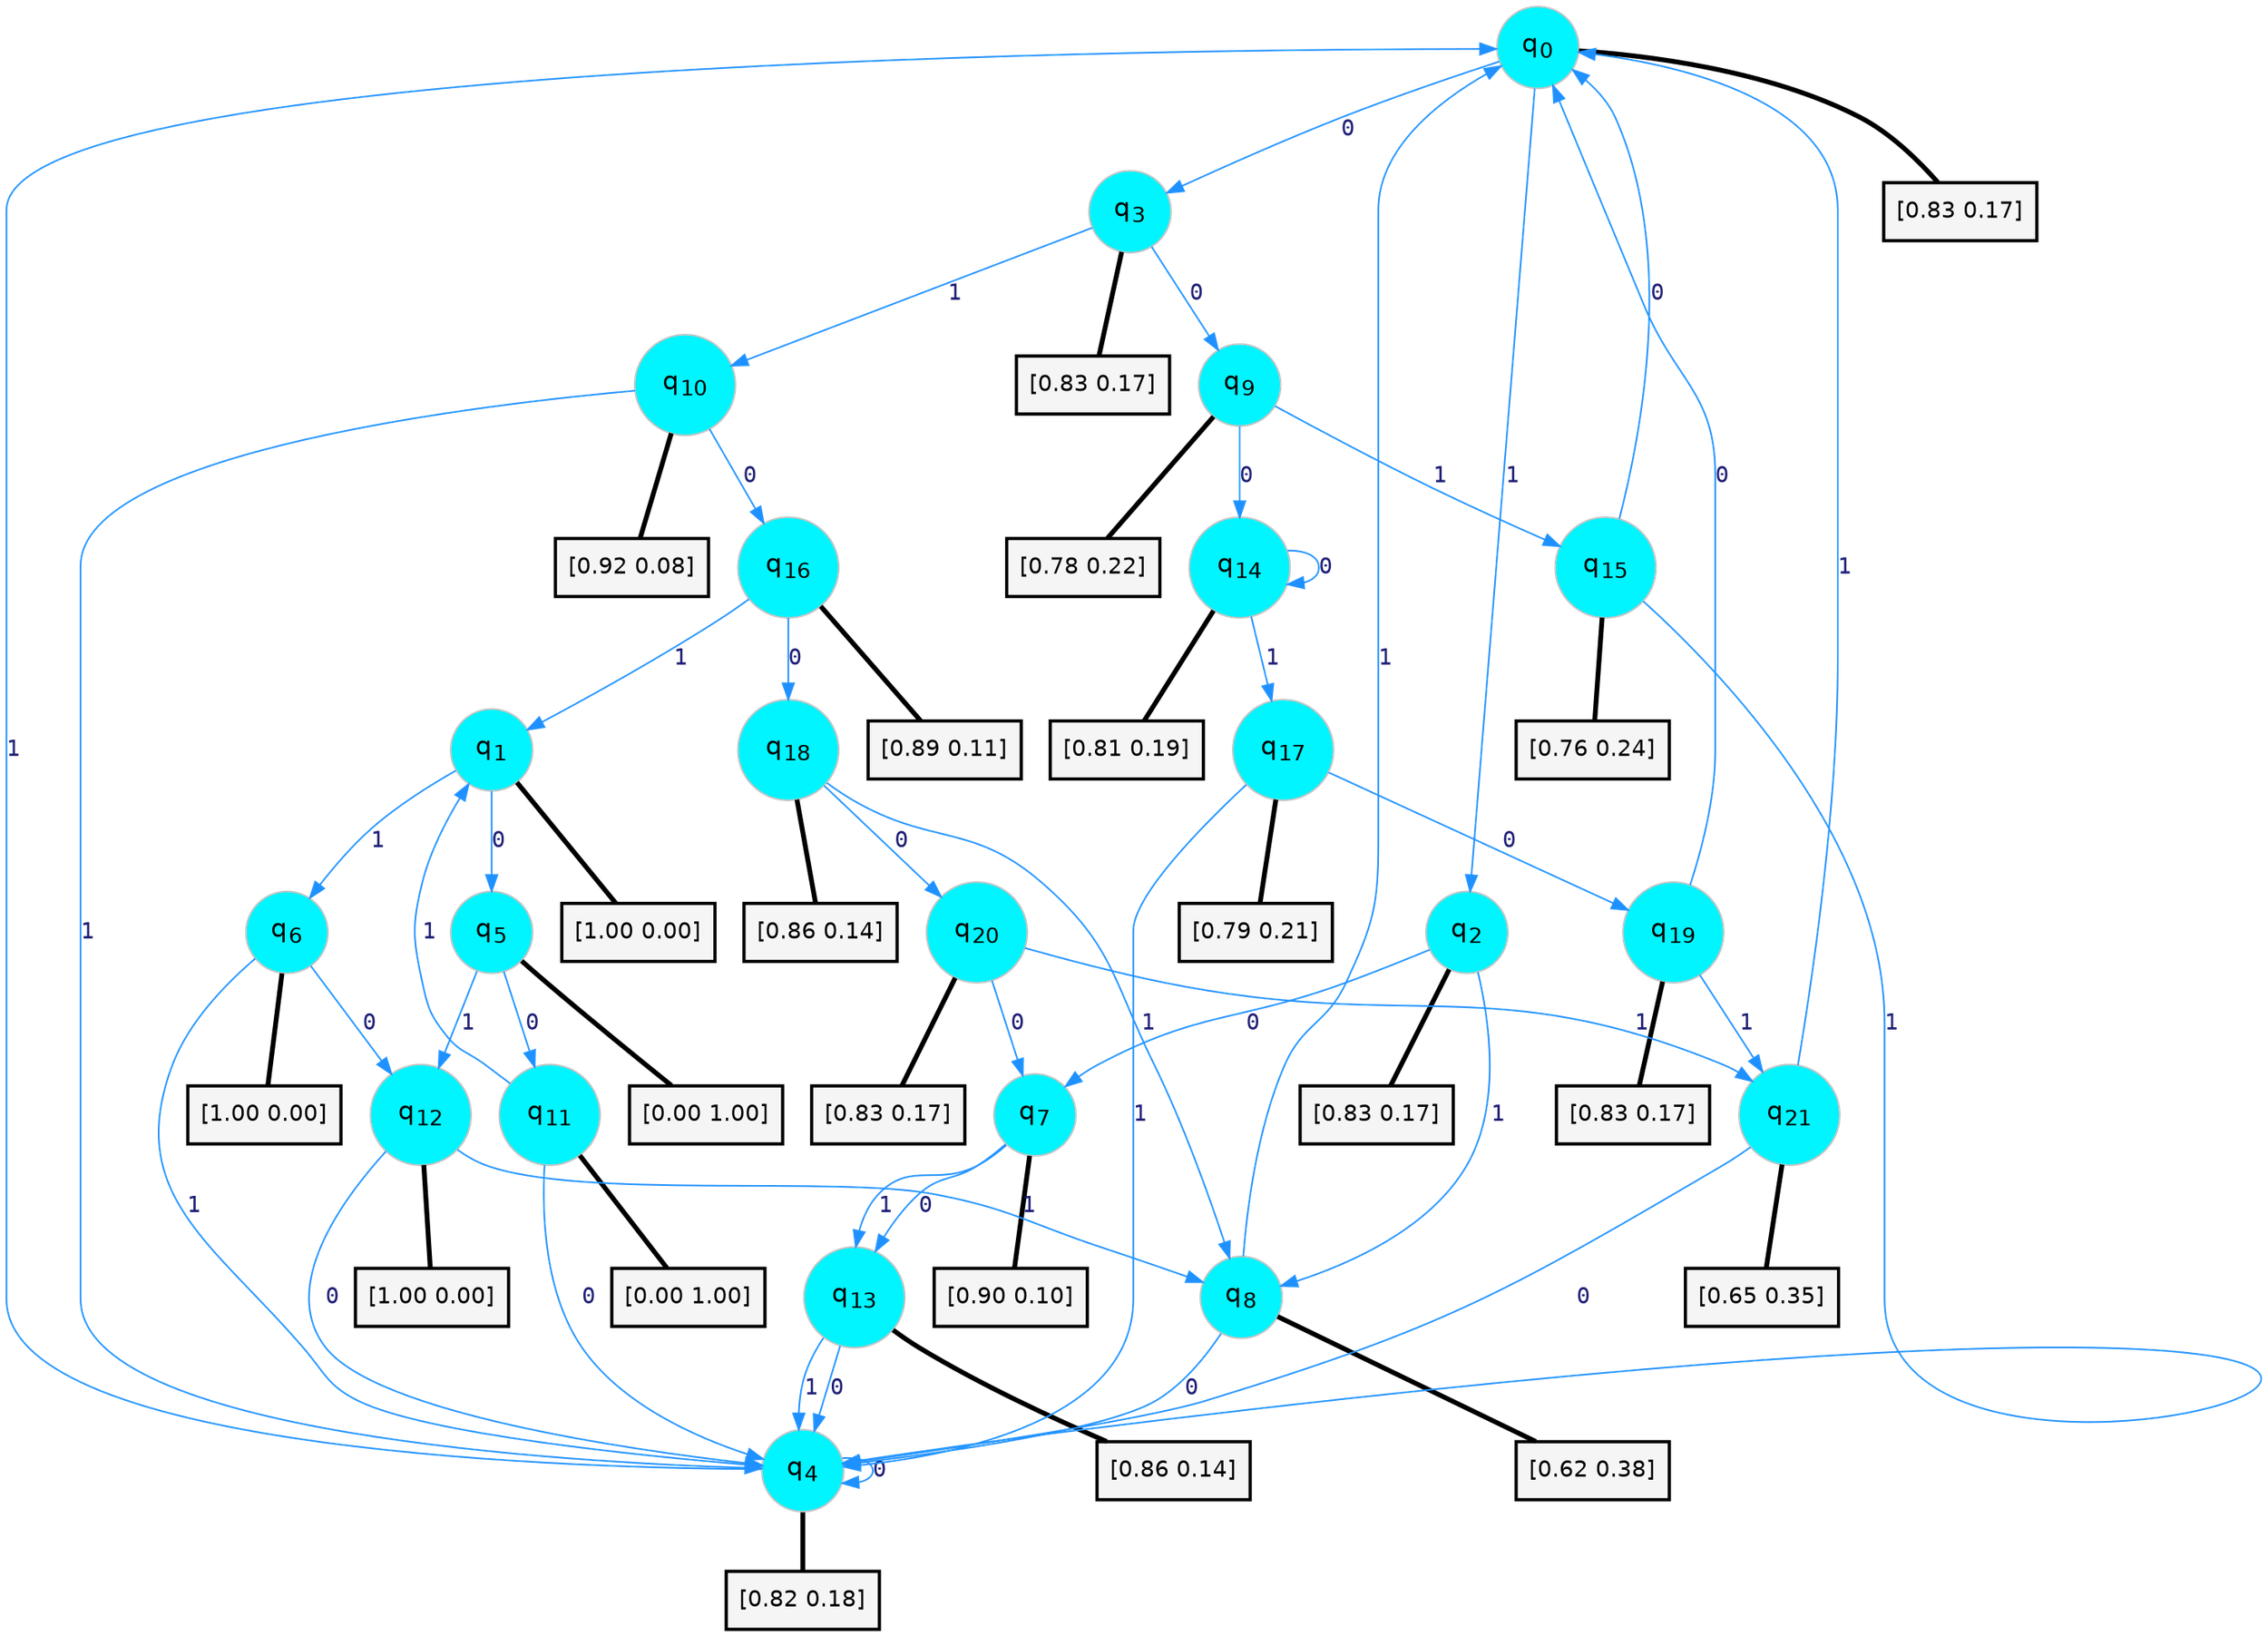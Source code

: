 digraph G {
graph [
bgcolor=transparent, dpi=300, rankdir=TD, size="40,25"];
node [
color=gray, fillcolor=turquoise1, fontcolor=black, fontname=Helvetica, fontsize=16, fontweight=bold, shape=circle, style=filled];
edge [
arrowsize=1, color=dodgerblue1, fontcolor=midnightblue, fontname=courier, fontweight=bold, penwidth=1, style=solid, weight=20];
0[label=<q<SUB>0</SUB>>];
1[label=<q<SUB>1</SUB>>];
2[label=<q<SUB>2</SUB>>];
3[label=<q<SUB>3</SUB>>];
4[label=<q<SUB>4</SUB>>];
5[label=<q<SUB>5</SUB>>];
6[label=<q<SUB>6</SUB>>];
7[label=<q<SUB>7</SUB>>];
8[label=<q<SUB>8</SUB>>];
9[label=<q<SUB>9</SUB>>];
10[label=<q<SUB>10</SUB>>];
11[label=<q<SUB>11</SUB>>];
12[label=<q<SUB>12</SUB>>];
13[label=<q<SUB>13</SUB>>];
14[label=<q<SUB>14</SUB>>];
15[label=<q<SUB>15</SUB>>];
16[label=<q<SUB>16</SUB>>];
17[label=<q<SUB>17</SUB>>];
18[label=<q<SUB>18</SUB>>];
19[label=<q<SUB>19</SUB>>];
20[label=<q<SUB>20</SUB>>];
21[label=<q<SUB>21</SUB>>];
22[label="[0.83 0.17]", shape=box,fontcolor=black, fontname=Helvetica, fontsize=14, penwidth=2, fillcolor=whitesmoke,color=black];
23[label="[1.00 0.00]", shape=box,fontcolor=black, fontname=Helvetica, fontsize=14, penwidth=2, fillcolor=whitesmoke,color=black];
24[label="[0.83 0.17]", shape=box,fontcolor=black, fontname=Helvetica, fontsize=14, penwidth=2, fillcolor=whitesmoke,color=black];
25[label="[0.83 0.17]", shape=box,fontcolor=black, fontname=Helvetica, fontsize=14, penwidth=2, fillcolor=whitesmoke,color=black];
26[label="[0.82 0.18]", shape=box,fontcolor=black, fontname=Helvetica, fontsize=14, penwidth=2, fillcolor=whitesmoke,color=black];
27[label="[0.00 1.00]", shape=box,fontcolor=black, fontname=Helvetica, fontsize=14, penwidth=2, fillcolor=whitesmoke,color=black];
28[label="[1.00 0.00]", shape=box,fontcolor=black, fontname=Helvetica, fontsize=14, penwidth=2, fillcolor=whitesmoke,color=black];
29[label="[0.90 0.10]", shape=box,fontcolor=black, fontname=Helvetica, fontsize=14, penwidth=2, fillcolor=whitesmoke,color=black];
30[label="[0.62 0.38]", shape=box,fontcolor=black, fontname=Helvetica, fontsize=14, penwidth=2, fillcolor=whitesmoke,color=black];
31[label="[0.78 0.22]", shape=box,fontcolor=black, fontname=Helvetica, fontsize=14, penwidth=2, fillcolor=whitesmoke,color=black];
32[label="[0.92 0.08]", shape=box,fontcolor=black, fontname=Helvetica, fontsize=14, penwidth=2, fillcolor=whitesmoke,color=black];
33[label="[0.00 1.00]", shape=box,fontcolor=black, fontname=Helvetica, fontsize=14, penwidth=2, fillcolor=whitesmoke,color=black];
34[label="[1.00 0.00]", shape=box,fontcolor=black, fontname=Helvetica, fontsize=14, penwidth=2, fillcolor=whitesmoke,color=black];
35[label="[0.86 0.14]", shape=box,fontcolor=black, fontname=Helvetica, fontsize=14, penwidth=2, fillcolor=whitesmoke,color=black];
36[label="[0.81 0.19]", shape=box,fontcolor=black, fontname=Helvetica, fontsize=14, penwidth=2, fillcolor=whitesmoke,color=black];
37[label="[0.76 0.24]", shape=box,fontcolor=black, fontname=Helvetica, fontsize=14, penwidth=2, fillcolor=whitesmoke,color=black];
38[label="[0.89 0.11]", shape=box,fontcolor=black, fontname=Helvetica, fontsize=14, penwidth=2, fillcolor=whitesmoke,color=black];
39[label="[0.79 0.21]", shape=box,fontcolor=black, fontname=Helvetica, fontsize=14, penwidth=2, fillcolor=whitesmoke,color=black];
40[label="[0.86 0.14]", shape=box,fontcolor=black, fontname=Helvetica, fontsize=14, penwidth=2, fillcolor=whitesmoke,color=black];
41[label="[0.83 0.17]", shape=box,fontcolor=black, fontname=Helvetica, fontsize=14, penwidth=2, fillcolor=whitesmoke,color=black];
42[label="[0.83 0.17]", shape=box,fontcolor=black, fontname=Helvetica, fontsize=14, penwidth=2, fillcolor=whitesmoke,color=black];
43[label="[0.65 0.35]", shape=box,fontcolor=black, fontname=Helvetica, fontsize=14, penwidth=2, fillcolor=whitesmoke,color=black];
0->3 [label=0];
0->2 [label=1];
0->22 [arrowhead=none, penwidth=3,color=black];
1->5 [label=0];
1->6 [label=1];
1->23 [arrowhead=none, penwidth=3,color=black];
2->7 [label=0];
2->8 [label=1];
2->24 [arrowhead=none, penwidth=3,color=black];
3->9 [label=0];
3->10 [label=1];
3->25 [arrowhead=none, penwidth=3,color=black];
4->4 [label=0];
4->0 [label=1];
4->26 [arrowhead=none, penwidth=3,color=black];
5->11 [label=0];
5->12 [label=1];
5->27 [arrowhead=none, penwidth=3,color=black];
6->12 [label=0];
6->4 [label=1];
6->28 [arrowhead=none, penwidth=3,color=black];
7->13 [label=0];
7->13 [label=1];
7->29 [arrowhead=none, penwidth=3,color=black];
8->4 [label=0];
8->0 [label=1];
8->30 [arrowhead=none, penwidth=3,color=black];
9->14 [label=0];
9->15 [label=1];
9->31 [arrowhead=none, penwidth=3,color=black];
10->16 [label=0];
10->4 [label=1];
10->32 [arrowhead=none, penwidth=3,color=black];
11->4 [label=0];
11->1 [label=1];
11->33 [arrowhead=none, penwidth=3,color=black];
12->4 [label=0];
12->8 [label=1];
12->34 [arrowhead=none, penwidth=3,color=black];
13->4 [label=0];
13->4 [label=1];
13->35 [arrowhead=none, penwidth=3,color=black];
14->14 [label=0];
14->17 [label=1];
14->36 [arrowhead=none, penwidth=3,color=black];
15->0 [label=0];
15->4 [label=1];
15->37 [arrowhead=none, penwidth=3,color=black];
16->18 [label=0];
16->1 [label=1];
16->38 [arrowhead=none, penwidth=3,color=black];
17->19 [label=0];
17->4 [label=1];
17->39 [arrowhead=none, penwidth=3,color=black];
18->20 [label=0];
18->8 [label=1];
18->40 [arrowhead=none, penwidth=3,color=black];
19->0 [label=0];
19->21 [label=1];
19->41 [arrowhead=none, penwidth=3,color=black];
20->7 [label=0];
20->21 [label=1];
20->42 [arrowhead=none, penwidth=3,color=black];
21->4 [label=0];
21->0 [label=1];
21->43 [arrowhead=none, penwidth=3,color=black];
}
